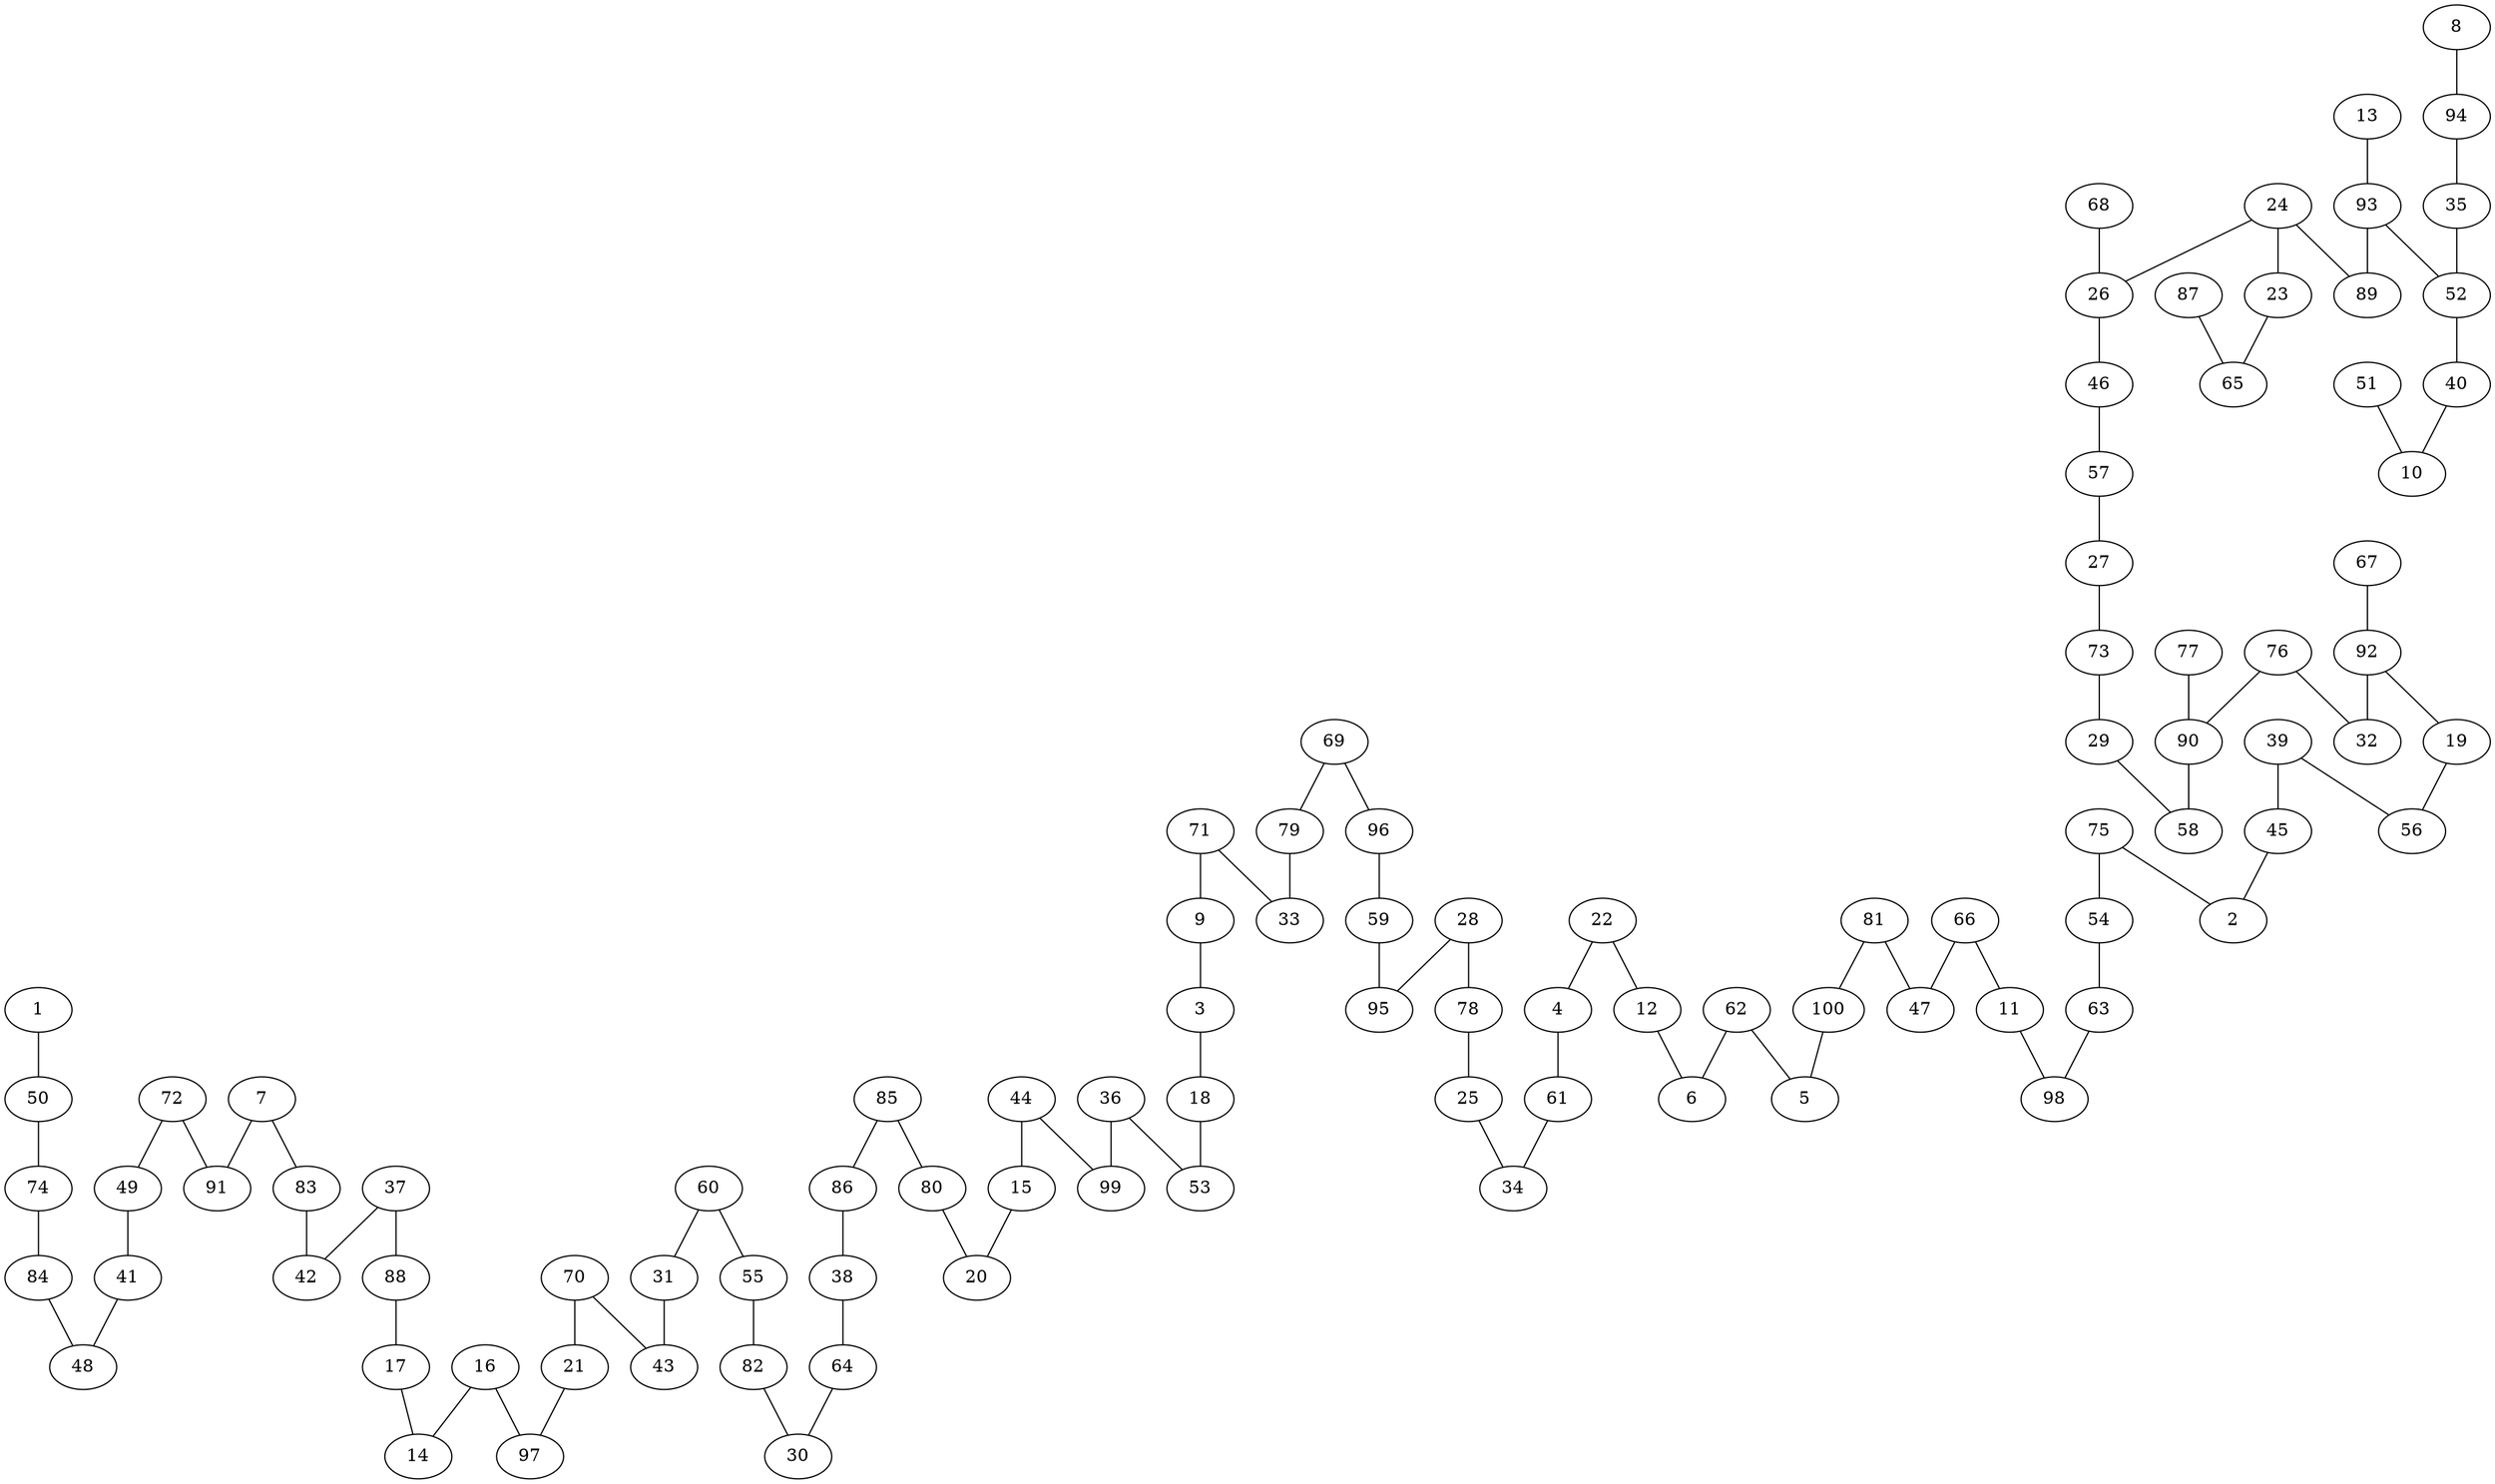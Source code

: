 graph arbol_DFS_R_G_1 {
    1;
    50;
    74;
    84;
    48;
    41;
    49;
    72;
    91;
    7;
    83;
    42;
    37;
    88;
    17;
    14;
    16;
    97;
    21;
    70;
    43;
    31;
    60;
    55;
    82;
    30;
    64;
    38;
    86;
    85;
    80;
    20;
    15;
    44;
    99;
    36;
    53;
    18;
    3;
    9;
    71;
    33;
    79;
    69;
    96;
    59;
    95;
    28;
    78;
    25;
    34;
    61;
    4;
    22;
    12;
    6;
    62;
    5;
    100;
    81;
    47;
    66;
    11;
    98;
    63;
    54;
    75;
    2;
    45;
    39;
    56;
    19;
    92;
    32;
    76;
    90;
    58;
    29;
    73;
    27;
    57;
    46;
    26;
    68;
    24;
    89;
    93;
    52;
    40;
    10;
    51;
    35;
    94;
    8;
    13;
    23;
    65;
    87;
    77;
    67;
    1 -- 50;
    50 -- 74;
    74 -- 84;
    84 -- 48;
    41 -- 48;
    49 -- 41;
    72 -- 49;
    72 -- 91;
    7 -- 91;
    7 -- 83;
    83 -- 42;
    37 -- 42;
    37 -- 88;
    88 -- 17;
    17 -- 14;
    16 -- 14;
    16 -- 97;
    21 -- 97;
    70 -- 21;
    70 -- 43;
    31 -- 43;
    60 -- 31;
    60 -- 55;
    55 -- 82;
    82 -- 30;
    64 -- 30;
    38 -- 64;
    86 -- 38;
    85 -- 86;
    85 -- 80;
    80 -- 20;
    15 -- 20;
    44 -- 15;
    44 -- 99;
    36 -- 99;
    36 -- 53;
    18 -- 53;
    3 -- 18;
    9 -- 3;
    71 -- 9;
    71 -- 33;
    79 -- 33;
    69 -- 79;
    69 -- 96;
    96 -- 59;
    59 -- 95;
    28 -- 95;
    28 -- 78;
    78 -- 25;
    25 -- 34;
    61 -- 34;
    4 -- 61;
    22 -- 4;
    22 -- 12;
    12 -- 6;
    62 -- 6;
    62 -- 5;
    100 -- 5;
    81 -- 100;
    81 -- 47;
    66 -- 47;
    66 -- 11;
    11 -- 98;
    63 -- 98;
    54 -- 63;
    75 -- 54;
    75 -- 2;
    45 -- 2;
    39 -- 45;
    39 -- 56;
    19 -- 56;
    92 -- 19;
    92 -- 32;
    76 -- 32;
    76 -- 90;
    90 -- 58;
    29 -- 58;
    73 -- 29;
    27 -- 73;
    57 -- 27;
    46 -- 57;
    26 -- 46;
    68 -- 26;
    24 -- 26;
    24 -- 89;
    93 -- 89;
    93 -- 52;
    52 -- 40;
    40 -- 10;
    51 -- 10;
    35 -- 52;
    94 -- 35;
    8 -- 94;
    13 -- 93;
    24 -- 23;
    23 -- 65;
    87 -- 65;
    77 -- 90;
    67 -- 92;
}